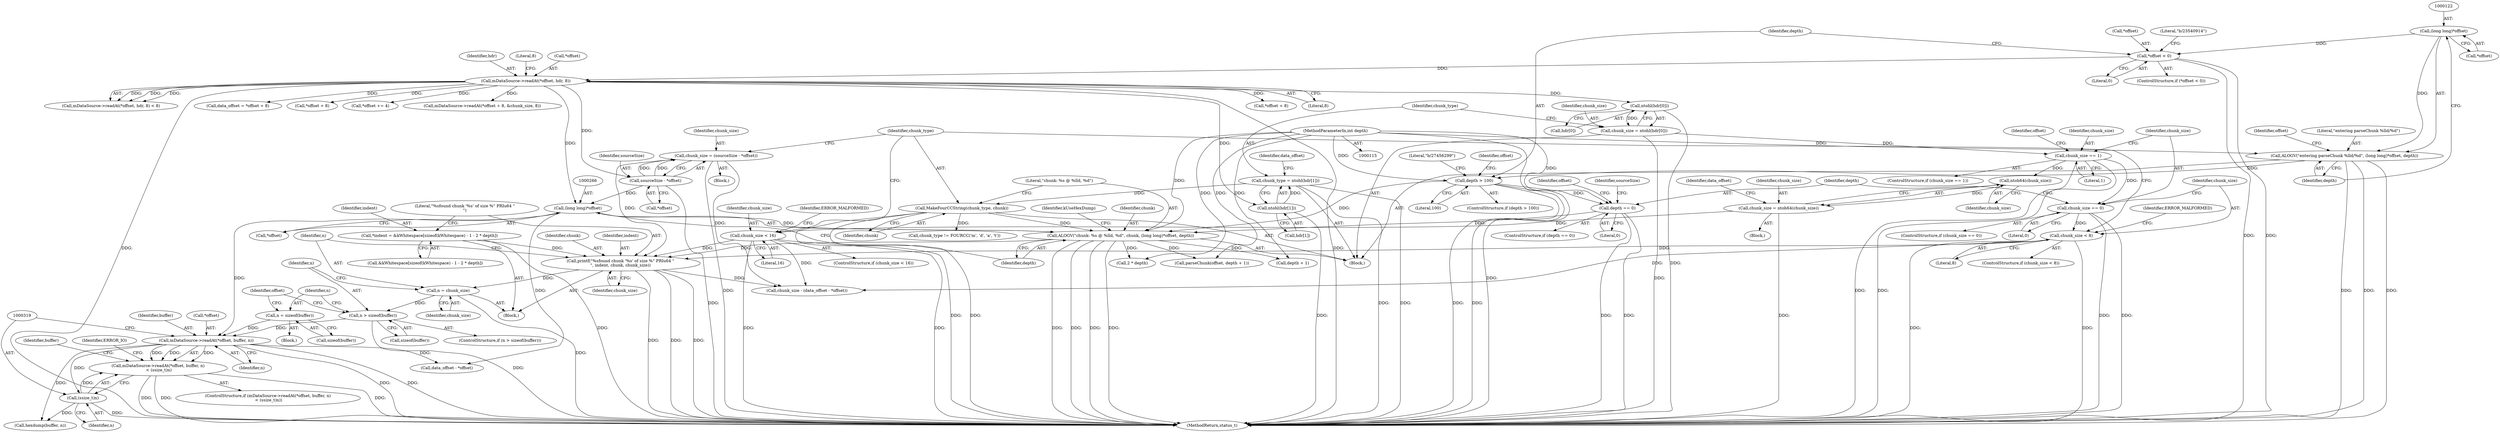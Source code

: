 digraph "0_Android_8a3a2f6ea7defe1a81bb32b3c9f3537f84749b9d@API" {
"1000312" [label="(Call,mDataSource->readAt(*offset, buffer, n)\n < (ssize_t)n)"];
"1000313" [label="(Call,mDataSource->readAt(*offset, buffer, n))"];
"1000265" [label="(Call,(long long)*offset)"];
"1000232" [label="(Call,sourceSize - *offset)"];
"1000148" [label="(Call,mDataSource->readAt(*offset, hdr, 8))"];
"1000127" [label="(Call,*offset < 0)"];
"1000121" [label="(Call,(long long)*offset)"];
"1000302" [label="(Call,n > sizeof(buffer))"];
"1000298" [label="(Call,n = chunk_size)"];
"1000291" [label="(Call,printf(\"%sfound chunk '%s' of size %\" PRIu64 \"\n\", indent, chunk, chunk_size))"];
"1000278" [label="(Call,*indent = &kWhitespace[sizeof(kWhitespace) - 1 - 2 * depth])"];
"1000262" [label="(Call,ALOGV(\"chunk: %s @ %lld, %d\", chunk, (long long)*offset, depth))"];
"1000259" [label="(Call,MakeFourCCString(chunk_type, chunk))"];
"1000165" [label="(Call,chunk_type = ntohl(hdr[1]))"];
"1000167" [label="(Call,ntohl(hdr[1]))"];
"1000218" [label="(Call,depth == 0)"];
"1000137" [label="(Call,depth > 100)"];
"1000119" [label="(Call,ALOGV(\"entering parseChunk %lld/%d\", (long long)*offset, depth))"];
"1000117" [label="(MethodParameterIn,int depth)"];
"1000252" [label="(Call,chunk_size < 8)"];
"1000213" [label="(Call,chunk_size == 0)"];
"1000179" [label="(Call,chunk_size == 1)"];
"1000158" [label="(Call,chunk_size = ntohl(hdr[0]))"];
"1000160" [label="(Call,ntohl(hdr[0]))"];
"1000205" [label="(Call,chunk_size < 16)"];
"1000197" [label="(Call,chunk_size = ntoh64(chunk_size))"];
"1000199" [label="(Call,ntoh64(chunk_size))"];
"1000230" [label="(Call,chunk_size = (sourceSize - *offset))"];
"1000307" [label="(Call,n = sizeof(buffer))"];
"1000318" [label="(Call,(ssize_t)n)"];
"1000150" [label="(Identifier,offset)"];
"1000180" [label="(Identifier,chunk_size)"];
"1000161" [label="(Call,hdr[0])"];
"1000295" [label="(Identifier,chunk_size)"];
"1000119" [label="(Call,ALOGV(\"entering parseChunk %lld/%d\", (long long)*offset, depth))"];
"1000159" [label="(Identifier,chunk_size)"];
"1000419" [label="(Call,depth + 1)"];
"1000133" [label="(Literal,\"b/23540914\")"];
"1000210" [label="(Identifier,ERROR_MALFORMED)"];
"1000233" [label="(Identifier,sourceSize)"];
"1000246" [label="(Identifier,offset)"];
"1000254" [label="(Literal,8)"];
"1000120" [label="(Literal,\"entering parseChunk %lld/%d\")"];
"1000253" [label="(Identifier,chunk_size)"];
"1000213" [label="(Call,chunk_size == 0)"];
"1000312" [label="(Call,mDataSource->readAt(*offset, buffer, n)\n < (ssize_t)n)"];
"1000308" [label="(Identifier,n)"];
"1003923" [label="(MethodReturn,status_t)"];
"1000212" [label="(ControlStructure,if (chunk_size == 0))"];
"1000197" [label="(Call,chunk_size = ntoh64(chunk_size))"];
"1000269" [label="(Identifier,depth)"];
"1000220" [label="(Literal,0)"];
"1000279" [label="(Identifier,indent)"];
"1000234" [label="(Call,*offset)"];
"1000127" [label="(Call,*offset < 0)"];
"1000288" [label="(Call,2 * depth)"];
"1000294" [label="(Identifier,chunk)"];
"1000214" [label="(Identifier,chunk_size)"];
"1000325" [label="(Identifier,buffer)"];
"1000261" [label="(Identifier,chunk)"];
"1000151" [label="(Identifier,hdr)"];
"1000331" [label="(Call,chunk_size - (data_offset - *offset))"];
"1000333" [label="(Call,data_offset - *offset)"];
"1000217" [label="(ControlStructure,if (depth == 0))"];
"1000181" [label="(Literal,1)"];
"1000128" [label="(Call,*offset)"];
"1000298" [label="(Call,n = chunk_size)"];
"1000206" [label="(Identifier,chunk_size)"];
"1000309" [label="(Call,sizeof(buffer))"];
"1000300" [label="(Identifier,chunk_size)"];
"1000136" [label="(ControlStructure,if (depth > 100))"];
"1000121" [label="(Call,(long long)*offset)"];
"1000267" [label="(Call,*offset)"];
"1000280" [label="(Call,&kWhitespace[sizeof(kWhitespace) - 1 - 2 * depth])"];
"1000323" [label="(Identifier,ERROR_IO)"];
"1000317" [label="(Identifier,n)"];
"1000165" [label="(Call,chunk_type = ntohl(hdr[1]))"];
"1000304" [label="(Call,sizeof(buffer))"];
"1000167" [label="(Call,ntohl(hdr[1]))"];
"1000198" [label="(Identifier,chunk_size)"];
"1000265" [label="(Call,(long long)*offset)"];
"1000126" [label="(ControlStructure,if (*offset < 0))"];
"1000232" [label="(Call,sourceSize - *offset)"];
"1000324" [label="(Call,hexdump(buffer, n))"];
"1000168" [label="(Call,hdr[1])"];
"1000148" [label="(Call,mDataSource->readAt(*offset, hdr, 8))"];
"1000316" [label="(Identifier,buffer)"];
"1000314" [label="(Call,*offset)"];
"1000227" [label="(Identifier,sourceSize)"];
"1000172" [label="(Call,data_offset = *offset + 8)"];
"1000186" [label="(Call,*offset + 8)"];
"1000230" [label="(Call,chunk_size = (sourceSize - *offset))"];
"1000142" [label="(Literal,\"b/27456299\")"];
"1000263" [label="(Literal,\"chunk: %s @ %lld, %d\")"];
"1000307" [label="(Call,n = sizeof(buffer))"];
"1000303" [label="(Identifier,n)"];
"1000251" [label="(ControlStructure,if (chunk_size < 8))"];
"1000231" [label="(Identifier,chunk_size)"];
"1000166" [label="(Identifier,chunk_type)"];
"1000244" [label="(Call,*offset += 4)"];
"1000130" [label="(Literal,0)"];
"1000260" [label="(Identifier,chunk_type)"];
"1000271" [label="(Identifier,kUseHexDump)"];
"1000204" [label="(ControlStructure,if (chunk_size < 16))"];
"1000313" [label="(Call,mDataSource->readAt(*offset, buffer, n))"];
"1000292" [label="(Literal,\"%sfound chunk '%s' of size %\" PRIu64 \"\n\")"];
"1000185" [label="(Call,mDataSource->readAt(*offset + 8, &chunk_size, 8))"];
"1000125" [label="(Identifier,depth)"];
"1000229" [label="(Block,)"];
"1000182" [label="(Block,)"];
"1000173" [label="(Identifier,data_offset)"];
"1000147" [label="(Call,mDataSource->readAt(*offset, hdr, 8) < 8)"];
"1000301" [label="(ControlStructure,if (n > sizeof(buffer)))"];
"1000272" [label="(Block,)"];
"1000123" [label="(Call,*offset)"];
"1000199" [label="(Call,ntoh64(chunk_size))"];
"1000158" [label="(Call,chunk_size = ntohl(hdr[0]))"];
"1000293" [label="(Identifier,indent)"];
"1000202" [label="(Identifier,data_offset)"];
"1000219" [label="(Identifier,depth)"];
"1000117" [label="(MethodParameterIn,int depth)"];
"1000118" [label="(Block,)"];
"1000205" [label="(Call,chunk_size < 16)"];
"1000318" [label="(Call,(ssize_t)n)"];
"1000160" [label="(Call,ntohl(hdr[0]))"];
"1000315" [label="(Identifier,offset)"];
"1000139" [label="(Literal,100)"];
"1000153" [label="(Literal,8)"];
"1000278" [label="(Call,*indent = &kWhitespace[sizeof(kWhitespace) - 1 - 2 * depth])"];
"1000417" [label="(Call,parseChunk(offset, depth + 1))"];
"1000174" [label="(Call,*offset + 8)"];
"1000215" [label="(Literal,0)"];
"1000311" [label="(ControlStructure,if (mDataSource->readAt(*offset, buffer, n)\n < (ssize_t)n))"];
"1000137" [label="(Call,depth > 100)"];
"1000257" [label="(Identifier,ERROR_MALFORMED)"];
"1000200" [label="(Identifier,chunk_size)"];
"1000207" [label="(Literal,16)"];
"1000302" [label="(Call,n > sizeof(buffer))"];
"1000262" [label="(Call,ALOGV(\"chunk: %s @ %lld, %d\", chunk, (long long)*offset, depth))"];
"1000299" [label="(Identifier,n)"];
"1000138" [label="(Identifier,depth)"];
"1000179" [label="(Call,chunk_size == 1)"];
"1000152" [label="(Literal,8)"];
"1000264" [label="(Identifier,chunk)"];
"1000178" [label="(ControlStructure,if (chunk_size == 1))"];
"1000149" [label="(Call,*offset)"];
"1000291" [label="(Call,printf(\"%sfound chunk '%s' of size %\" PRIu64 \"\n\", indent, chunk, chunk_size))"];
"1000348" [label="(Call,chunk_type != FOURCC('m', 'd', 'a', 't'))"];
"1000129" [label="(Identifier,offset)"];
"1000306" [label="(Block,)"];
"1000259" [label="(Call,MakeFourCCString(chunk_type, chunk))"];
"1000188" [label="(Identifier,offset)"];
"1000320" [label="(Identifier,n)"];
"1000218" [label="(Call,depth == 0)"];
"1000252" [label="(Call,chunk_size < 8)"];
"1000312" -> "1000311"  [label="AST: "];
"1000312" -> "1000318"  [label="CFG: "];
"1000313" -> "1000312"  [label="AST: "];
"1000318" -> "1000312"  [label="AST: "];
"1000323" -> "1000312"  [label="CFG: "];
"1000325" -> "1000312"  [label="CFG: "];
"1000312" -> "1003923"  [label="DDG: "];
"1000312" -> "1003923"  [label="DDG: "];
"1000312" -> "1003923"  [label="DDG: "];
"1000313" -> "1000312"  [label="DDG: "];
"1000313" -> "1000312"  [label="DDG: "];
"1000313" -> "1000312"  [label="DDG: "];
"1000318" -> "1000312"  [label="DDG: "];
"1000313" -> "1000317"  [label="CFG: "];
"1000314" -> "1000313"  [label="AST: "];
"1000316" -> "1000313"  [label="AST: "];
"1000317" -> "1000313"  [label="AST: "];
"1000319" -> "1000313"  [label="CFG: "];
"1000313" -> "1003923"  [label="DDG: "];
"1000313" -> "1003923"  [label="DDG: "];
"1000265" -> "1000313"  [label="DDG: "];
"1000302" -> "1000313"  [label="DDG: "];
"1000307" -> "1000313"  [label="DDG: "];
"1000313" -> "1000318"  [label="DDG: "];
"1000313" -> "1000324"  [label="DDG: "];
"1000313" -> "1000333"  [label="DDG: "];
"1000265" -> "1000262"  [label="AST: "];
"1000265" -> "1000267"  [label="CFG: "];
"1000266" -> "1000265"  [label="AST: "];
"1000267" -> "1000265"  [label="AST: "];
"1000269" -> "1000265"  [label="CFG: "];
"1000265" -> "1000262"  [label="DDG: "];
"1000232" -> "1000265"  [label="DDG: "];
"1000148" -> "1000265"  [label="DDG: "];
"1000265" -> "1000333"  [label="DDG: "];
"1000232" -> "1000230"  [label="AST: "];
"1000232" -> "1000234"  [label="CFG: "];
"1000233" -> "1000232"  [label="AST: "];
"1000234" -> "1000232"  [label="AST: "];
"1000230" -> "1000232"  [label="CFG: "];
"1000232" -> "1003923"  [label="DDG: "];
"1000232" -> "1000230"  [label="DDG: "];
"1000232" -> "1000230"  [label="DDG: "];
"1000148" -> "1000232"  [label="DDG: "];
"1000148" -> "1000147"  [label="AST: "];
"1000148" -> "1000152"  [label="CFG: "];
"1000149" -> "1000148"  [label="AST: "];
"1000151" -> "1000148"  [label="AST: "];
"1000152" -> "1000148"  [label="AST: "];
"1000153" -> "1000148"  [label="CFG: "];
"1000148" -> "1003923"  [label="DDG: "];
"1000148" -> "1003923"  [label="DDG: "];
"1000148" -> "1000147"  [label="DDG: "];
"1000148" -> "1000147"  [label="DDG: "];
"1000148" -> "1000147"  [label="DDG: "];
"1000127" -> "1000148"  [label="DDG: "];
"1000148" -> "1000160"  [label="DDG: "];
"1000148" -> "1000167"  [label="DDG: "];
"1000148" -> "1000172"  [label="DDG: "];
"1000148" -> "1000174"  [label="DDG: "];
"1000148" -> "1000185"  [label="DDG: "];
"1000148" -> "1000186"  [label="DDG: "];
"1000148" -> "1000244"  [label="DDG: "];
"1000127" -> "1000126"  [label="AST: "];
"1000127" -> "1000130"  [label="CFG: "];
"1000128" -> "1000127"  [label="AST: "];
"1000130" -> "1000127"  [label="AST: "];
"1000133" -> "1000127"  [label="CFG: "];
"1000138" -> "1000127"  [label="CFG: "];
"1000127" -> "1003923"  [label="DDG: "];
"1000127" -> "1003923"  [label="DDG: "];
"1000121" -> "1000127"  [label="DDG: "];
"1000121" -> "1000119"  [label="AST: "];
"1000121" -> "1000123"  [label="CFG: "];
"1000122" -> "1000121"  [label="AST: "];
"1000123" -> "1000121"  [label="AST: "];
"1000125" -> "1000121"  [label="CFG: "];
"1000121" -> "1000119"  [label="DDG: "];
"1000302" -> "1000301"  [label="AST: "];
"1000302" -> "1000304"  [label="CFG: "];
"1000303" -> "1000302"  [label="AST: "];
"1000304" -> "1000302"  [label="AST: "];
"1000308" -> "1000302"  [label="CFG: "];
"1000315" -> "1000302"  [label="CFG: "];
"1000302" -> "1003923"  [label="DDG: "];
"1000298" -> "1000302"  [label="DDG: "];
"1000298" -> "1000272"  [label="AST: "];
"1000298" -> "1000300"  [label="CFG: "];
"1000299" -> "1000298"  [label="AST: "];
"1000300" -> "1000298"  [label="AST: "];
"1000303" -> "1000298"  [label="CFG: "];
"1000298" -> "1003923"  [label="DDG: "];
"1000291" -> "1000298"  [label="DDG: "];
"1000291" -> "1000272"  [label="AST: "];
"1000291" -> "1000295"  [label="CFG: "];
"1000292" -> "1000291"  [label="AST: "];
"1000293" -> "1000291"  [label="AST: "];
"1000294" -> "1000291"  [label="AST: "];
"1000295" -> "1000291"  [label="AST: "];
"1000299" -> "1000291"  [label="CFG: "];
"1000291" -> "1003923"  [label="DDG: "];
"1000291" -> "1003923"  [label="DDG: "];
"1000291" -> "1003923"  [label="DDG: "];
"1000278" -> "1000291"  [label="DDG: "];
"1000262" -> "1000291"  [label="DDG: "];
"1000252" -> "1000291"  [label="DDG: "];
"1000205" -> "1000291"  [label="DDG: "];
"1000230" -> "1000291"  [label="DDG: "];
"1000291" -> "1000331"  [label="DDG: "];
"1000278" -> "1000272"  [label="AST: "];
"1000278" -> "1000280"  [label="CFG: "];
"1000279" -> "1000278"  [label="AST: "];
"1000280" -> "1000278"  [label="AST: "];
"1000292" -> "1000278"  [label="CFG: "];
"1000278" -> "1003923"  [label="DDG: "];
"1000262" -> "1000118"  [label="AST: "];
"1000262" -> "1000269"  [label="CFG: "];
"1000263" -> "1000262"  [label="AST: "];
"1000264" -> "1000262"  [label="AST: "];
"1000269" -> "1000262"  [label="AST: "];
"1000271" -> "1000262"  [label="CFG: "];
"1000262" -> "1003923"  [label="DDG: "];
"1000262" -> "1003923"  [label="DDG: "];
"1000262" -> "1003923"  [label="DDG: "];
"1000262" -> "1003923"  [label="DDG: "];
"1000259" -> "1000262"  [label="DDG: "];
"1000218" -> "1000262"  [label="DDG: "];
"1000137" -> "1000262"  [label="DDG: "];
"1000117" -> "1000262"  [label="DDG: "];
"1000262" -> "1000288"  [label="DDG: "];
"1000262" -> "1000417"  [label="DDG: "];
"1000262" -> "1000419"  [label="DDG: "];
"1000259" -> "1000118"  [label="AST: "];
"1000259" -> "1000261"  [label="CFG: "];
"1000260" -> "1000259"  [label="AST: "];
"1000261" -> "1000259"  [label="AST: "];
"1000263" -> "1000259"  [label="CFG: "];
"1000259" -> "1003923"  [label="DDG: "];
"1000259" -> "1003923"  [label="DDG: "];
"1000165" -> "1000259"  [label="DDG: "];
"1000259" -> "1000348"  [label="DDG: "];
"1000165" -> "1000118"  [label="AST: "];
"1000165" -> "1000167"  [label="CFG: "];
"1000166" -> "1000165"  [label="AST: "];
"1000167" -> "1000165"  [label="AST: "];
"1000173" -> "1000165"  [label="CFG: "];
"1000165" -> "1003923"  [label="DDG: "];
"1000165" -> "1003923"  [label="DDG: "];
"1000167" -> "1000165"  [label="DDG: "];
"1000167" -> "1000168"  [label="CFG: "];
"1000168" -> "1000167"  [label="AST: "];
"1000167" -> "1003923"  [label="DDG: "];
"1000218" -> "1000217"  [label="AST: "];
"1000218" -> "1000220"  [label="CFG: "];
"1000219" -> "1000218"  [label="AST: "];
"1000220" -> "1000218"  [label="AST: "];
"1000227" -> "1000218"  [label="CFG: "];
"1000246" -> "1000218"  [label="CFG: "];
"1000218" -> "1003923"  [label="DDG: "];
"1000218" -> "1003923"  [label="DDG: "];
"1000137" -> "1000218"  [label="DDG: "];
"1000117" -> "1000218"  [label="DDG: "];
"1000137" -> "1000136"  [label="AST: "];
"1000137" -> "1000139"  [label="CFG: "];
"1000138" -> "1000137"  [label="AST: "];
"1000139" -> "1000137"  [label="AST: "];
"1000142" -> "1000137"  [label="CFG: "];
"1000150" -> "1000137"  [label="CFG: "];
"1000137" -> "1003923"  [label="DDG: "];
"1000137" -> "1003923"  [label="DDG: "];
"1000119" -> "1000137"  [label="DDG: "];
"1000117" -> "1000137"  [label="DDG: "];
"1000119" -> "1000118"  [label="AST: "];
"1000119" -> "1000125"  [label="CFG: "];
"1000120" -> "1000119"  [label="AST: "];
"1000125" -> "1000119"  [label="AST: "];
"1000129" -> "1000119"  [label="CFG: "];
"1000119" -> "1003923"  [label="DDG: "];
"1000119" -> "1003923"  [label="DDG: "];
"1000119" -> "1003923"  [label="DDG: "];
"1000117" -> "1000119"  [label="DDG: "];
"1000117" -> "1000115"  [label="AST: "];
"1000117" -> "1003923"  [label="DDG: "];
"1000117" -> "1000288"  [label="DDG: "];
"1000117" -> "1000417"  [label="DDG: "];
"1000117" -> "1000419"  [label="DDG: "];
"1000252" -> "1000251"  [label="AST: "];
"1000252" -> "1000254"  [label="CFG: "];
"1000253" -> "1000252"  [label="AST: "];
"1000254" -> "1000252"  [label="AST: "];
"1000257" -> "1000252"  [label="CFG: "];
"1000260" -> "1000252"  [label="CFG: "];
"1000252" -> "1003923"  [label="DDG: "];
"1000252" -> "1003923"  [label="DDG: "];
"1000213" -> "1000252"  [label="DDG: "];
"1000252" -> "1000331"  [label="DDG: "];
"1000213" -> "1000212"  [label="AST: "];
"1000213" -> "1000215"  [label="CFG: "];
"1000214" -> "1000213"  [label="AST: "];
"1000215" -> "1000213"  [label="AST: "];
"1000219" -> "1000213"  [label="CFG: "];
"1000253" -> "1000213"  [label="CFG: "];
"1000213" -> "1003923"  [label="DDG: "];
"1000213" -> "1003923"  [label="DDG: "];
"1000179" -> "1000213"  [label="DDG: "];
"1000179" -> "1000178"  [label="AST: "];
"1000179" -> "1000181"  [label="CFG: "];
"1000180" -> "1000179"  [label="AST: "];
"1000181" -> "1000179"  [label="AST: "];
"1000188" -> "1000179"  [label="CFG: "];
"1000214" -> "1000179"  [label="CFG: "];
"1000179" -> "1003923"  [label="DDG: "];
"1000179" -> "1003923"  [label="DDG: "];
"1000158" -> "1000179"  [label="DDG: "];
"1000179" -> "1000199"  [label="DDG: "];
"1000158" -> "1000118"  [label="AST: "];
"1000158" -> "1000160"  [label="CFG: "];
"1000159" -> "1000158"  [label="AST: "];
"1000160" -> "1000158"  [label="AST: "];
"1000166" -> "1000158"  [label="CFG: "];
"1000158" -> "1003923"  [label="DDG: "];
"1000160" -> "1000158"  [label="DDG: "];
"1000160" -> "1000161"  [label="CFG: "];
"1000161" -> "1000160"  [label="AST: "];
"1000160" -> "1003923"  [label="DDG: "];
"1000205" -> "1000204"  [label="AST: "];
"1000205" -> "1000207"  [label="CFG: "];
"1000206" -> "1000205"  [label="AST: "];
"1000207" -> "1000205"  [label="AST: "];
"1000210" -> "1000205"  [label="CFG: "];
"1000260" -> "1000205"  [label="CFG: "];
"1000205" -> "1003923"  [label="DDG: "];
"1000205" -> "1003923"  [label="DDG: "];
"1000197" -> "1000205"  [label="DDG: "];
"1000205" -> "1000331"  [label="DDG: "];
"1000197" -> "1000182"  [label="AST: "];
"1000197" -> "1000199"  [label="CFG: "];
"1000198" -> "1000197"  [label="AST: "];
"1000199" -> "1000197"  [label="AST: "];
"1000202" -> "1000197"  [label="CFG: "];
"1000197" -> "1003923"  [label="DDG: "];
"1000199" -> "1000197"  [label="DDG: "];
"1000199" -> "1000200"  [label="CFG: "];
"1000200" -> "1000199"  [label="AST: "];
"1000230" -> "1000229"  [label="AST: "];
"1000231" -> "1000230"  [label="AST: "];
"1000260" -> "1000230"  [label="CFG: "];
"1000230" -> "1003923"  [label="DDG: "];
"1000230" -> "1000331"  [label="DDG: "];
"1000307" -> "1000306"  [label="AST: "];
"1000307" -> "1000309"  [label="CFG: "];
"1000308" -> "1000307"  [label="AST: "];
"1000309" -> "1000307"  [label="AST: "];
"1000315" -> "1000307"  [label="CFG: "];
"1000318" -> "1000320"  [label="CFG: "];
"1000319" -> "1000318"  [label="AST: "];
"1000320" -> "1000318"  [label="AST: "];
"1000318" -> "1003923"  [label="DDG: "];
"1000318" -> "1000324"  [label="DDG: "];
}
